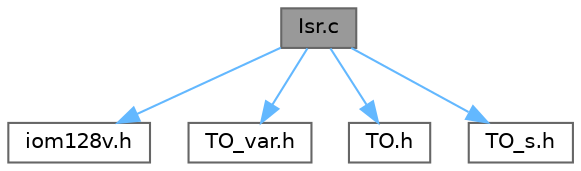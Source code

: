 digraph "Isr.c"
{
 // LATEX_PDF_SIZE
  bgcolor="transparent";
  edge [fontname=Helvetica,fontsize=10,labelfontname=Helvetica,labelfontsize=10];
  node [fontname=Helvetica,fontsize=10,shape=box,height=0.2,width=0.4];
  Node1 [label="Isr.c",height=0.2,width=0.4,color="gray40", fillcolor="grey60", style="filled", fontcolor="black",tooltip=" "];
  Node1 -> Node2 [color="steelblue1",style="solid"];
  Node2 [label="iom128v.h",height=0.2,width=0.4,color="grey40", fillcolor="white", style="filled",URL="$iom128v_8h.html",tooltip=" "];
  Node1 -> Node3 [color="steelblue1",style="solid"];
  Node3 [label="TO_var.h",height=0.2,width=0.4,color="grey40", fillcolor="white", style="filled",URL="$_t_o__var_8h.html",tooltip=" "];
  Node1 -> Node4 [color="steelblue1",style="solid"];
  Node4 [label="TO.h",height=0.2,width=0.4,color="grey40", fillcolor="white", style="filled",URL="$_t_o_8h.html",tooltip=" "];
  Node1 -> Node5 [color="steelblue1",style="solid"];
  Node5 [label="TO_s.h",height=0.2,width=0.4,color="grey40", fillcolor="white", style="filled",URL="$_t_o__s_8h.html",tooltip=" "];
}
